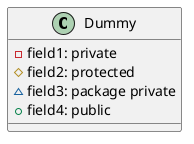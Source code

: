 @startuml
class Dummy{
- field1: private
# field2: protected
~ field3: package private
+ field4: public
}
@enduml

@startuml
' turn off the feature using command below
skinparam classAttributeIconSize 0
class Dummy{
- field1: private
# field2: protected
~ field3: package private
+ field4: public
}
@enduml

@startuml
class Dummy{
\- field1: private
\# field2: protected
' only ~ escape successfully
\~ field3: package private
\+ field4: public
}
@enduml

@startuml
' similar to define the Class visibility
' but who know why,the
+class "Animal"{
}
class Dog{}
@enduml
